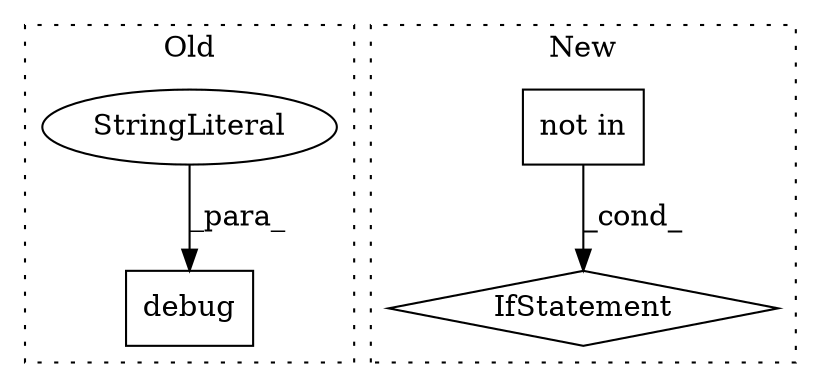 digraph G {
subgraph cluster0 {
1 [label="debug" a="32" s="15079,15112" l="6,1" shape="box"];
3 [label="StringLiteral" a="45" s="15085" l="16" shape="ellipse"];
label = "Old";
style="dotted";
}
subgraph cluster1 {
2 [label="not in" a="108" s="16752" l="18" shape="box"];
4 [label="IfStatement" a="25" s="16740,16770" l="12,2" shape="diamond"];
label = "New";
style="dotted";
}
2 -> 4 [label="_cond_"];
3 -> 1 [label="_para_"];
}